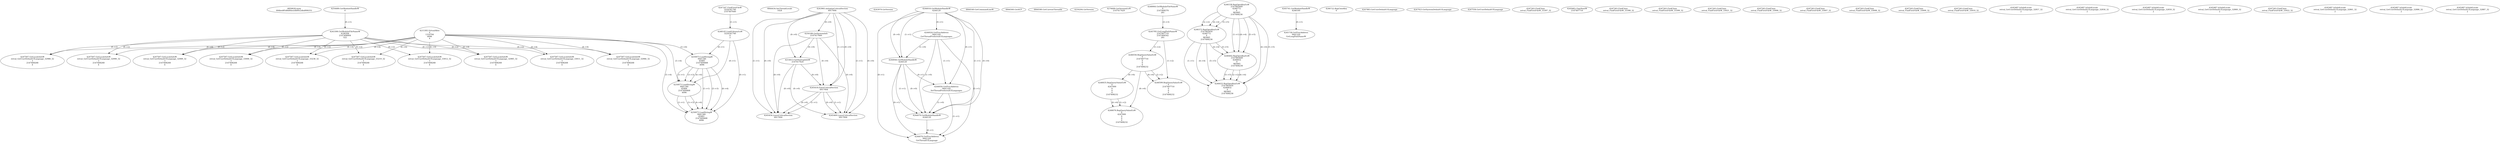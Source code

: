 // Global SCDG with merge call
digraph {
	0 [label="6850628.main
004bed85d8d64eeefb60e2dbdf0f4351"]
	1 [label="4254480.GetModuleHandleW
0"]
	2 [label="6844434.SetThreadLocale
1024"]
	3 [label="4243965.InitializeCriticalSection
6917004"]
	4 [label="4243979.GetVersion
"]
	5 [label="4244018.GetModuleHandleW
4244120"]
	6 [label="4244024.GetProcAddress
9441320
GetThreadPreferredUILanguages"]
	5 -> 6 [label="(0-->1)"]
	7 [label="4244044.GetModuleHandleW
4244120"]
	5 -> 7 [label="(1-->1)"]
	5 -> 7 [label="(0-->0)"]
	6 -> 7 [label="(1-->0)"]
	8 [label="4244050.GetProcAddress
9441320
SetThreadPreferredUILanguages"]
	5 -> 8 [label="(0-->1)"]
	6 -> 8 [label="(1-->1)"]
	7 -> 8 [label="(0-->1)"]
	9 [label="4244070.GetModuleHandleW
4244120"]
	5 -> 9 [label="(1-->1)"]
	7 -> 9 [label="(1-->1)"]
	5 -> 9 [label="(0-->0)"]
	6 -> 9 [label="(1-->0)"]
	7 -> 9 [label="(0-->0)"]
	8 -> 9 [label="(1-->0)"]
	10 [label="4244076.GetProcAddress
9441320
GetThreadUILanguage"]
	5 -> 10 [label="(0-->1)"]
	6 -> 10 [label="(1-->1)"]
	7 -> 10 [label="(0-->1)"]
	8 -> 10 [label="(1-->1)"]
	9 -> 10 [label="(0-->1)"]
	11 [label="4250188.GetSystemInfo
2147417660"]
	3 -> 11 [label="(0-->0)"]
	12 [label="6844540.GetCommandLineW
"]
	13 [label="4214413.GetStartupInfoW
2147417624"]
	3 -> 13 [label="(0-->0)"]
	11 -> 13 [label="(0-->0)"]
	14 [label="6844560.GetACP
"]
	15 [label="6844580.GetCurrentThreadId
"]
	16 [label="4250204.GetVersion
"]
	17 [label="4276690.GetVersionExW
2147417420"]
	18 [label="4243306.GetModuleFileNameW
4194304
2147408904
522"]
	1 -> 18 [label="(0-->1)"]
	19 [label="4248064.GetModuleFileNameW
0
2147408370
261"]
	20 [label="4215383.VirtualAlloc
0
1310704
4096
4"]
	21 [label="4246338.RegOpenKeyExW
2147483649
4246772
0
983065
2147408236"]
	22 [label="4246372.RegOpenKeyExW
2147483650
4246772
0
983065
2147408236"]
	21 -> 22 [label="(2-->2)"]
	21 -> 22 [label="(4-->4)"]
	21 -> 22 [label="(5-->5)"]
	23 [label="4245741.GetModuleHandleW
4246160"]
	24 [label="4245758.GetProcAddress
9441320
GetLongPathNameW"]
	23 -> 24 [label="(0-->1)"]
	25 [label="4245785.GetLongPathNameW
2147407710
2147406542
261"]
	19 -> 25 [label="(3-->3)"]
	26 [label="4246556.RegQueryValueExW
0
2147407710
0
0
0
2147408232"]
	25 -> 26 [label="(1-->2)"]
	27 [label="4246599.RegQueryValueExW
0
2147407710
0
0
0
2147408232"]
	25 -> 27 [label="(1-->2)"]
	26 -> 27 [label="(2-->2)"]
	26 -> 27 [label="(6-->6)"]
	28 [label="4246722.RegCloseKey
0"]
	29 [label="4247883.GetUserDefaultUILanguage
"]
	30 [label="4245418.EnterCriticalSection
6917004"]
	3 -> 30 [label="(1-->1)"]
	3 -> 30 [label="(0-->0)"]
	11 -> 30 [label="(0-->0)"]
	13 -> 30 [label="(0-->0)"]
	31 [label="4245454.LeaveCriticalSection
6917004"]
	3 -> 31 [label="(1-->1)"]
	30 -> 31 [label="(1-->1)"]
	3 -> 31 [label="(0-->0)"]
	11 -> 31 [label="(0-->0)"]
	13 -> 31 [label="(0-->0)"]
	30 -> 31 [label="(0-->0)"]
	32 [label="4247923.GetSystemDefaultUILanguage
"]
	33 [label="4247558.GetUserDefaultUILanguage
"]
	34 [label="4247567.GetLocaleInfoW
retval_GetUserDefaultUILanguage_33219_32
3
2147408268
4"]
	18 -> 34 [label="(0-->2)"]
	20 -> 34 [label="(4-->4)"]
	35 [label="4247247.FindFirstFileW
3224341740
2147407640"]
	36 [label="4247263.FindClose
retval_FindFirstFileW_33397_32"]
	37 [label="4248145.LoadLibraryExW
3224341740
0
2"]
	35 -> 37 [label="(1-->1)"]
	38 [label="4245683.CharNextW
2147407716"]
	39 [label="4246635.RegQueryValueExW
0
4247000
0
0
0
2147408232"]
	26 -> 39 [label="(6-->6)"]
	40 [label="4247567.GetLocaleInfoW
retval_GetUserDefaultUILanguage_33000_32
3
2147408268
4"]
	18 -> 40 [label="(0-->2)"]
	20 -> 40 [label="(4-->4)"]
	41 [label="4247263.FindClose
retval_FindFirstFileW_33398_32"]
	42 [label="4246402.RegOpenKeyExW
2147483649
4246832
0
983065
2147408236"]
	21 -> 42 [label="(1-->1)"]
	21 -> 42 [label="(4-->4)"]
	22 -> 42 [label="(4-->4)"]
	21 -> 42 [label="(5-->5)"]
	22 -> 42 [label="(5-->5)"]
	43 [label="4246432.RegOpenKeyExW
2147483650
4246832
0
983065
2147408236"]
	22 -> 43 [label="(1-->1)"]
	42 -> 43 [label="(2-->2)"]
	21 -> 43 [label="(4-->4)"]
	22 -> 43 [label="(4-->4)"]
	42 -> 43 [label="(4-->4)"]
	21 -> 43 [label="(5-->5)"]
	22 -> 43 [label="(5-->5)"]
	42 -> 43 [label="(5-->5)"]
	44 [label="4247567.GetLocaleInfoW
retval_GetUserDefaultUILanguage_33238_32
3
2147408268
4"]
	18 -> 44 [label="(0-->2)"]
	20 -> 44 [label="(4-->4)"]
	45 [label="4247263.FindClose
retval_FindFirstFileW_33399_32"]
	46 [label="4247567.GetLocaleInfoW
retval_GetUserDefaultUILanguage_33011_32
3
2147408268
4"]
	18 -> 46 [label="(0-->2)"]
	20 -> 46 [label="(4-->4)"]
	47 [label="4247263.FindClose
retval_FindFirstFileW_33021_32"]
	48 [label="4250073.LoadStringW
9441340
65485
2147409468
4096"]
	37 -> 48 [label="(0-->1)"]
	20 -> 48 [label="(3-->4)"]
	49 [label="4250073.LoadStringW
9441340
65484
2147409468
4096"]
	37 -> 49 [label="(0-->1)"]
	48 -> 49 [label="(1-->1)"]
	48 -> 49 [label="(3-->3)"]
	20 -> 49 [label="(3-->4)"]
	48 -> 49 [label="(4-->4)"]
	50 [label="4246676.RegQueryValueExW
0
4247000
0
0
0
2147408232"]
	39 -> 50 [label="(2-->2)"]
	26 -> 50 [label="(6-->6)"]
	39 -> 50 [label="(6-->6)"]
	51 [label="4247567.GetLocaleInfoW
retval_GetUserDefaultUILanguage_32984_32
3
2147408268
4"]
	18 -> 51 [label="(0-->2)"]
	20 -> 51 [label="(4-->4)"]
	52 [label="4247263.FindClose
retval_FindFirstFileW_33006_32"]
	53 [label="4247567.GetLocaleInfoW
retval_GetUserDefaultUILanguage_32985_32
3
2147408268
4"]
	18 -> 53 [label="(0-->2)"]
	20 -> 53 [label="(4-->4)"]
	54 [label="4247263.FindClose
retval_FindFirstFileW_33007_32"]
	55 [label="4247567.GetLocaleInfoW
retval_GetUserDefaultUILanguage_32988_32
3
2147408268
4"]
	18 -> 55 [label="(0-->2)"]
	20 -> 55 [label="(4-->4)"]
	56 [label="4247263.FindClose
retval_FindFirstFileW_33008_32"]
	57 [label="4247567.GetLocaleInfoW
retval_GetUserDefaultUILanguage_32989_32
3
2147408268
4"]
	18 -> 57 [label="(0-->2)"]
	20 -> 57 [label="(4-->4)"]
	58 [label="4247263.FindClose
retval_FindFirstFileW_33009_32"]
	59 [label="4247567.GetLocaleInfoW
retval_GetUserDefaultUILanguage_32990_32
3
2147408268
4"]
	18 -> 59 [label="(0-->2)"]
	20 -> 59 [label="(4-->4)"]
	60 [label="4247263.FindClose
retval_FindFirstFileW_33010_32"]
	61 [label="4245469.LeaveCriticalSection
6917004"]
	3 -> 61 [label="(1-->1)"]
	30 -> 61 [label="(1-->1)"]
	3 -> 61 [label="(0-->0)"]
	11 -> 61 [label="(0-->0)"]
	13 -> 61 [label="(0-->0)"]
	30 -> 61 [label="(0-->0)"]
	62 [label="4245487.IsValidLocale
retval_GetUserDefaultUILanguage_32857_32
2"]
	63 [label="4245487.IsValidLocale
retval_GetUserDefaultUILanguage_32858_32
2"]
	64 [label="4245487.IsValidLocale
retval_GetUserDefaultUILanguage_32859_32
2"]
	65 [label="4245487.IsValidLocale
retval_GetUserDefaultUILanguage_32860_32
2"]
	66 [label="4247567.GetLocaleInfoW
retval_GetUserDefaultUILanguage_33012_32
3
2147408268
4"]
	18 -> 66 [label="(0-->2)"]
	20 -> 66 [label="(4-->4)"]
	67 [label="4247263.FindClose
retval_FindFirstFileW_33022_32"]
	68 [label="4250073.LoadStringW
9441340
65483
2147409468
4096"]
	37 -> 68 [label="(0-->1)"]
	48 -> 68 [label="(1-->1)"]
	49 -> 68 [label="(1-->1)"]
	48 -> 68 [label="(3-->3)"]
	49 -> 68 [label="(3-->3)"]
	20 -> 68 [label="(3-->4)"]
	48 -> 68 [label="(4-->4)"]
	49 -> 68 [label="(4-->4)"]
	69 [label="4245487.IsValidLocale
retval_GetUserDefaultUILanguage_32861_32
2"]
	70 [label="4245487.IsValidLocale
retval_GetUserDefaultUILanguage_32886_32
2"]
	71 [label="4245487.IsValidLocale
retval_GetUserDefaultUILanguage_32887_32
2"]
}
